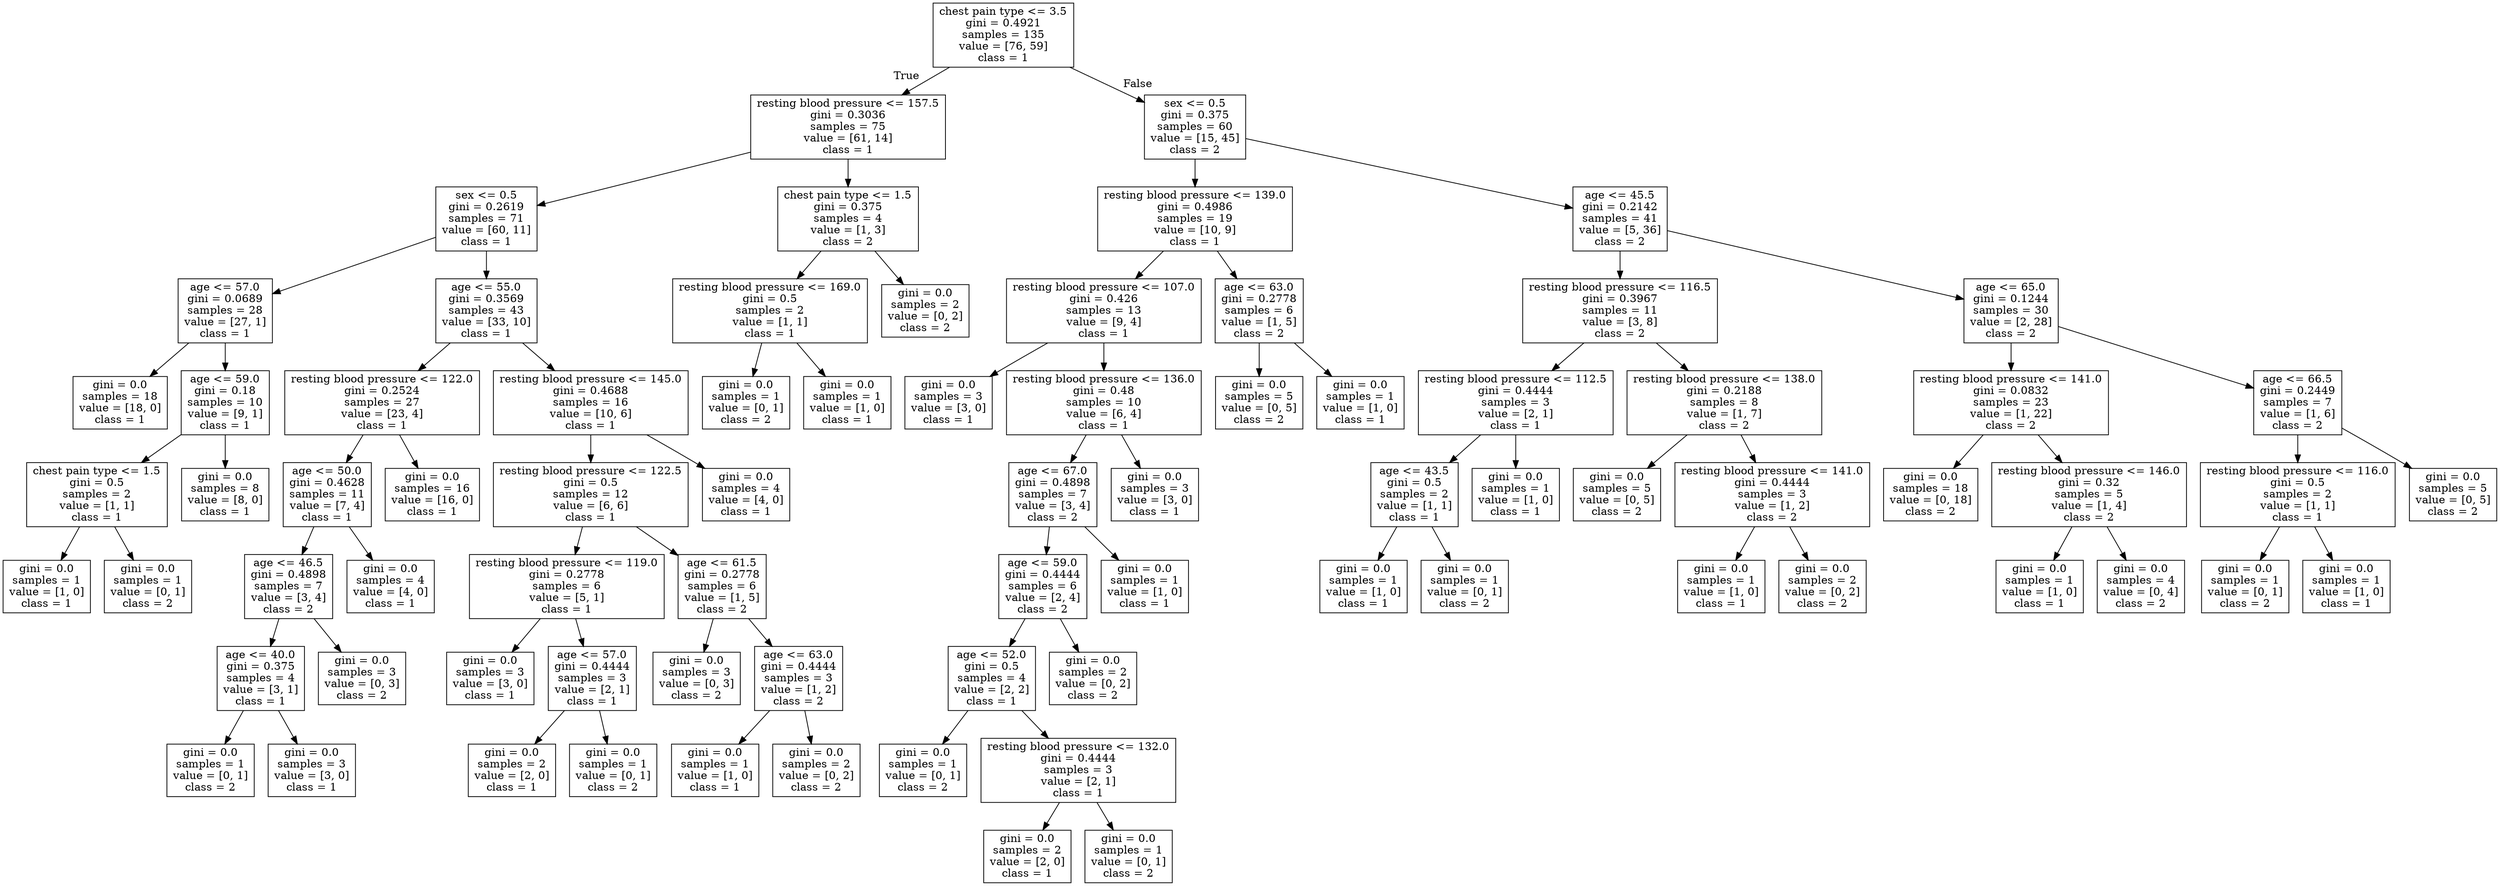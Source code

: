 digraph Tree {
node [shape=box] ;
0 [label="chest pain type <= 3.5\ngini = 0.4921\nsamples = 135\nvalue = [76, 59]\nclass = 1"] ;
1 [label="resting blood pressure <= 157.5\ngini = 0.3036\nsamples = 75\nvalue = [61, 14]\nclass = 1"] ;
0 -> 1 [labeldistance=2.5, labelangle=45, headlabel="True"] ;
2 [label="sex <= 0.5\ngini = 0.2619\nsamples = 71\nvalue = [60, 11]\nclass = 1"] ;
1 -> 2 ;
3 [label="age <= 57.0\ngini = 0.0689\nsamples = 28\nvalue = [27, 1]\nclass = 1"] ;
2 -> 3 ;
4 [label="gini = 0.0\nsamples = 18\nvalue = [18, 0]\nclass = 1"] ;
3 -> 4 ;
5 [label="age <= 59.0\ngini = 0.18\nsamples = 10\nvalue = [9, 1]\nclass = 1"] ;
3 -> 5 ;
6 [label="chest pain type <= 1.5\ngini = 0.5\nsamples = 2\nvalue = [1, 1]\nclass = 1"] ;
5 -> 6 ;
7 [label="gini = 0.0\nsamples = 1\nvalue = [1, 0]\nclass = 1"] ;
6 -> 7 ;
8 [label="gini = 0.0\nsamples = 1\nvalue = [0, 1]\nclass = 2"] ;
6 -> 8 ;
9 [label="gini = 0.0\nsamples = 8\nvalue = [8, 0]\nclass = 1"] ;
5 -> 9 ;
10 [label="age <= 55.0\ngini = 0.3569\nsamples = 43\nvalue = [33, 10]\nclass = 1"] ;
2 -> 10 ;
11 [label="resting blood pressure <= 122.0\ngini = 0.2524\nsamples = 27\nvalue = [23, 4]\nclass = 1"] ;
10 -> 11 ;
12 [label="age <= 50.0\ngini = 0.4628\nsamples = 11\nvalue = [7, 4]\nclass = 1"] ;
11 -> 12 ;
13 [label="age <= 46.5\ngini = 0.4898\nsamples = 7\nvalue = [3, 4]\nclass = 2"] ;
12 -> 13 ;
14 [label="age <= 40.0\ngini = 0.375\nsamples = 4\nvalue = [3, 1]\nclass = 1"] ;
13 -> 14 ;
15 [label="gini = 0.0\nsamples = 1\nvalue = [0, 1]\nclass = 2"] ;
14 -> 15 ;
16 [label="gini = 0.0\nsamples = 3\nvalue = [3, 0]\nclass = 1"] ;
14 -> 16 ;
17 [label="gini = 0.0\nsamples = 3\nvalue = [0, 3]\nclass = 2"] ;
13 -> 17 ;
18 [label="gini = 0.0\nsamples = 4\nvalue = [4, 0]\nclass = 1"] ;
12 -> 18 ;
19 [label="gini = 0.0\nsamples = 16\nvalue = [16, 0]\nclass = 1"] ;
11 -> 19 ;
20 [label="resting blood pressure <= 145.0\ngini = 0.4688\nsamples = 16\nvalue = [10, 6]\nclass = 1"] ;
10 -> 20 ;
21 [label="resting blood pressure <= 122.5\ngini = 0.5\nsamples = 12\nvalue = [6, 6]\nclass = 1"] ;
20 -> 21 ;
22 [label="resting blood pressure <= 119.0\ngini = 0.2778\nsamples = 6\nvalue = [5, 1]\nclass = 1"] ;
21 -> 22 ;
23 [label="gini = 0.0\nsamples = 3\nvalue = [3, 0]\nclass = 1"] ;
22 -> 23 ;
24 [label="age <= 57.0\ngini = 0.4444\nsamples = 3\nvalue = [2, 1]\nclass = 1"] ;
22 -> 24 ;
25 [label="gini = 0.0\nsamples = 2\nvalue = [2, 0]\nclass = 1"] ;
24 -> 25 ;
26 [label="gini = 0.0\nsamples = 1\nvalue = [0, 1]\nclass = 2"] ;
24 -> 26 ;
27 [label="age <= 61.5\ngini = 0.2778\nsamples = 6\nvalue = [1, 5]\nclass = 2"] ;
21 -> 27 ;
28 [label="gini = 0.0\nsamples = 3\nvalue = [0, 3]\nclass = 2"] ;
27 -> 28 ;
29 [label="age <= 63.0\ngini = 0.4444\nsamples = 3\nvalue = [1, 2]\nclass = 2"] ;
27 -> 29 ;
30 [label="gini = 0.0\nsamples = 1\nvalue = [1, 0]\nclass = 1"] ;
29 -> 30 ;
31 [label="gini = 0.0\nsamples = 2\nvalue = [0, 2]\nclass = 2"] ;
29 -> 31 ;
32 [label="gini = 0.0\nsamples = 4\nvalue = [4, 0]\nclass = 1"] ;
20 -> 32 ;
33 [label="chest pain type <= 1.5\ngini = 0.375\nsamples = 4\nvalue = [1, 3]\nclass = 2"] ;
1 -> 33 ;
34 [label="resting blood pressure <= 169.0\ngini = 0.5\nsamples = 2\nvalue = [1, 1]\nclass = 1"] ;
33 -> 34 ;
35 [label="gini = 0.0\nsamples = 1\nvalue = [0, 1]\nclass = 2"] ;
34 -> 35 ;
36 [label="gini = 0.0\nsamples = 1\nvalue = [1, 0]\nclass = 1"] ;
34 -> 36 ;
37 [label="gini = 0.0\nsamples = 2\nvalue = [0, 2]\nclass = 2"] ;
33 -> 37 ;
38 [label="sex <= 0.5\ngini = 0.375\nsamples = 60\nvalue = [15, 45]\nclass = 2"] ;
0 -> 38 [labeldistance=2.5, labelangle=-45, headlabel="False"] ;
39 [label="resting blood pressure <= 139.0\ngini = 0.4986\nsamples = 19\nvalue = [10, 9]\nclass = 1"] ;
38 -> 39 ;
40 [label="resting blood pressure <= 107.0\ngini = 0.426\nsamples = 13\nvalue = [9, 4]\nclass = 1"] ;
39 -> 40 ;
41 [label="gini = 0.0\nsamples = 3\nvalue = [3, 0]\nclass = 1"] ;
40 -> 41 ;
42 [label="resting blood pressure <= 136.0\ngini = 0.48\nsamples = 10\nvalue = [6, 4]\nclass = 1"] ;
40 -> 42 ;
43 [label="age <= 67.0\ngini = 0.4898\nsamples = 7\nvalue = [3, 4]\nclass = 2"] ;
42 -> 43 ;
44 [label="age <= 59.0\ngini = 0.4444\nsamples = 6\nvalue = [2, 4]\nclass = 2"] ;
43 -> 44 ;
45 [label="age <= 52.0\ngini = 0.5\nsamples = 4\nvalue = [2, 2]\nclass = 1"] ;
44 -> 45 ;
46 [label="gini = 0.0\nsamples = 1\nvalue = [0, 1]\nclass = 2"] ;
45 -> 46 ;
47 [label="resting blood pressure <= 132.0\ngini = 0.4444\nsamples = 3\nvalue = [2, 1]\nclass = 1"] ;
45 -> 47 ;
48 [label="gini = 0.0\nsamples = 2\nvalue = [2, 0]\nclass = 1"] ;
47 -> 48 ;
49 [label="gini = 0.0\nsamples = 1\nvalue = [0, 1]\nclass = 2"] ;
47 -> 49 ;
50 [label="gini = 0.0\nsamples = 2\nvalue = [0, 2]\nclass = 2"] ;
44 -> 50 ;
51 [label="gini = 0.0\nsamples = 1\nvalue = [1, 0]\nclass = 1"] ;
43 -> 51 ;
52 [label="gini = 0.0\nsamples = 3\nvalue = [3, 0]\nclass = 1"] ;
42 -> 52 ;
53 [label="age <= 63.0\ngini = 0.2778\nsamples = 6\nvalue = [1, 5]\nclass = 2"] ;
39 -> 53 ;
54 [label="gini = 0.0\nsamples = 5\nvalue = [0, 5]\nclass = 2"] ;
53 -> 54 ;
55 [label="gini = 0.0\nsamples = 1\nvalue = [1, 0]\nclass = 1"] ;
53 -> 55 ;
56 [label="age <= 45.5\ngini = 0.2142\nsamples = 41\nvalue = [5, 36]\nclass = 2"] ;
38 -> 56 ;
57 [label="resting blood pressure <= 116.5\ngini = 0.3967\nsamples = 11\nvalue = [3, 8]\nclass = 2"] ;
56 -> 57 ;
58 [label="resting blood pressure <= 112.5\ngini = 0.4444\nsamples = 3\nvalue = [2, 1]\nclass = 1"] ;
57 -> 58 ;
59 [label="age <= 43.5\ngini = 0.5\nsamples = 2\nvalue = [1, 1]\nclass = 1"] ;
58 -> 59 ;
60 [label="gini = 0.0\nsamples = 1\nvalue = [1, 0]\nclass = 1"] ;
59 -> 60 ;
61 [label="gini = 0.0\nsamples = 1\nvalue = [0, 1]\nclass = 2"] ;
59 -> 61 ;
62 [label="gini = 0.0\nsamples = 1\nvalue = [1, 0]\nclass = 1"] ;
58 -> 62 ;
63 [label="resting blood pressure <= 138.0\ngini = 0.2188\nsamples = 8\nvalue = [1, 7]\nclass = 2"] ;
57 -> 63 ;
64 [label="gini = 0.0\nsamples = 5\nvalue = [0, 5]\nclass = 2"] ;
63 -> 64 ;
65 [label="resting blood pressure <= 141.0\ngini = 0.4444\nsamples = 3\nvalue = [1, 2]\nclass = 2"] ;
63 -> 65 ;
66 [label="gini = 0.0\nsamples = 1\nvalue = [1, 0]\nclass = 1"] ;
65 -> 66 ;
67 [label="gini = 0.0\nsamples = 2\nvalue = [0, 2]\nclass = 2"] ;
65 -> 67 ;
68 [label="age <= 65.0\ngini = 0.1244\nsamples = 30\nvalue = [2, 28]\nclass = 2"] ;
56 -> 68 ;
69 [label="resting blood pressure <= 141.0\ngini = 0.0832\nsamples = 23\nvalue = [1, 22]\nclass = 2"] ;
68 -> 69 ;
70 [label="gini = 0.0\nsamples = 18\nvalue = [0, 18]\nclass = 2"] ;
69 -> 70 ;
71 [label="resting blood pressure <= 146.0\ngini = 0.32\nsamples = 5\nvalue = [1, 4]\nclass = 2"] ;
69 -> 71 ;
72 [label="gini = 0.0\nsamples = 1\nvalue = [1, 0]\nclass = 1"] ;
71 -> 72 ;
73 [label="gini = 0.0\nsamples = 4\nvalue = [0, 4]\nclass = 2"] ;
71 -> 73 ;
74 [label="age <= 66.5\ngini = 0.2449\nsamples = 7\nvalue = [1, 6]\nclass = 2"] ;
68 -> 74 ;
75 [label="resting blood pressure <= 116.0\ngini = 0.5\nsamples = 2\nvalue = [1, 1]\nclass = 1"] ;
74 -> 75 ;
76 [label="gini = 0.0\nsamples = 1\nvalue = [0, 1]\nclass = 2"] ;
75 -> 76 ;
77 [label="gini = 0.0\nsamples = 1\nvalue = [1, 0]\nclass = 1"] ;
75 -> 77 ;
78 [label="gini = 0.0\nsamples = 5\nvalue = [0, 5]\nclass = 2"] ;
74 -> 78 ;
}